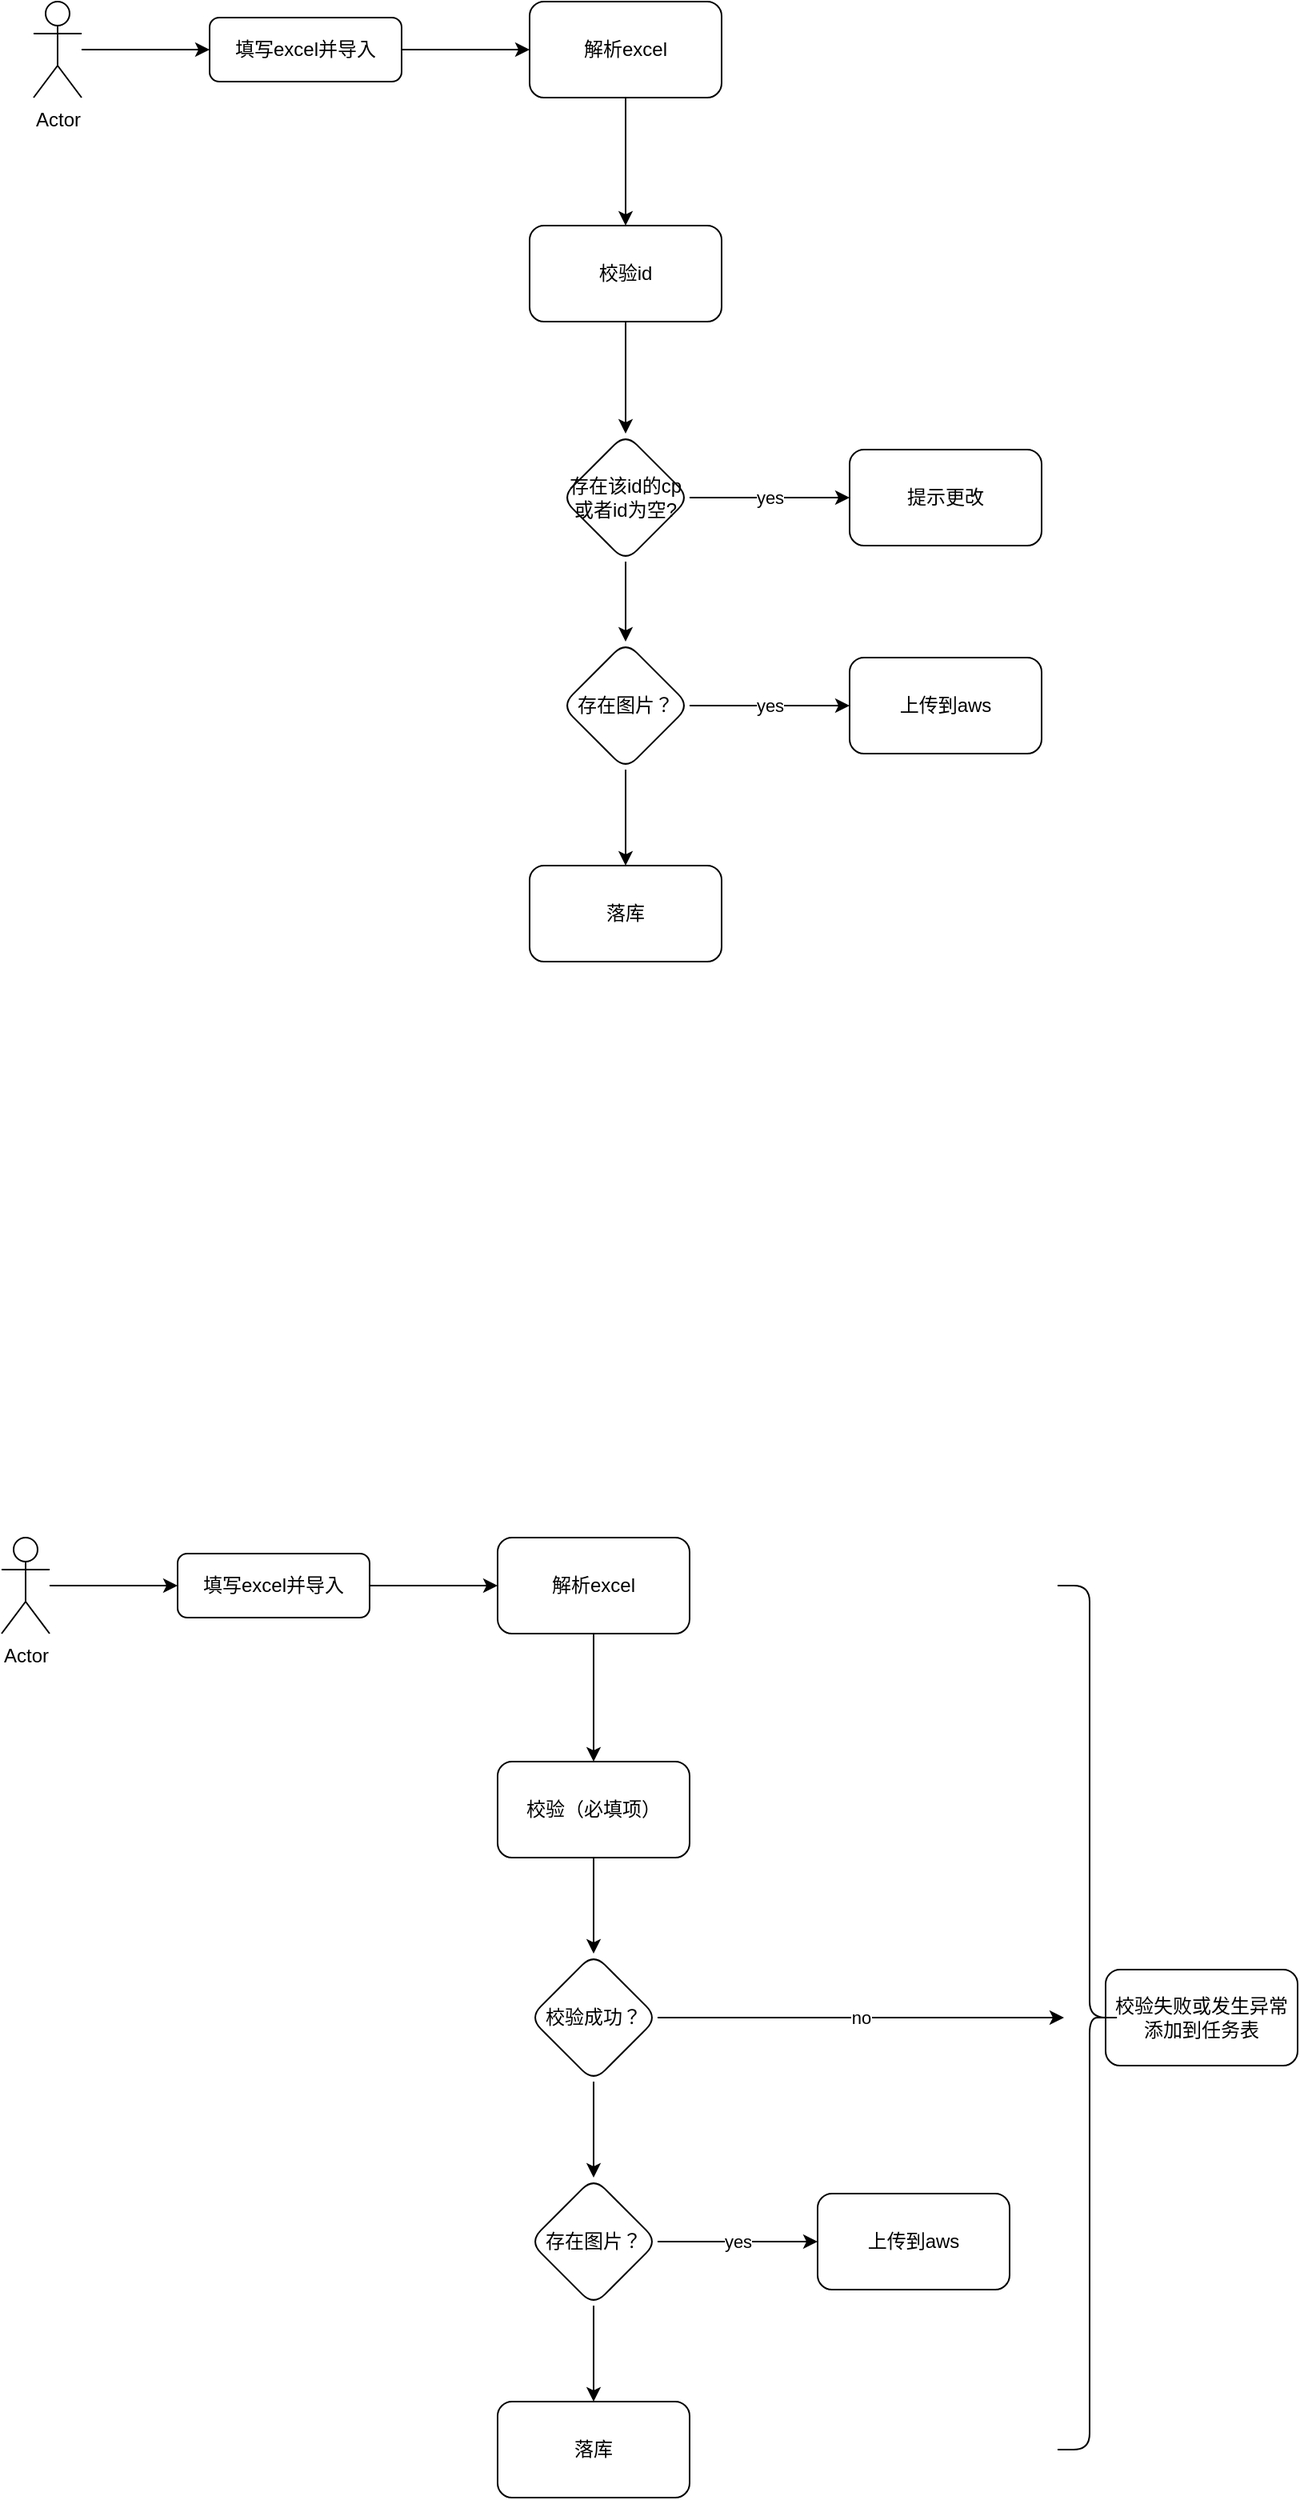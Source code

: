 <mxfile version="20.2.4" type="github">
  <diagram id="C5RBs43oDa-KdzZeNtuy" name="Page-1">
    <mxGraphModel dx="1422" dy="762" grid="1" gridSize="10" guides="1" tooltips="1" connect="1" arrows="1" fold="1" page="1" pageScale="1" pageWidth="827" pageHeight="1169" math="0" shadow="0">
      <root>
        <mxCell id="WIyWlLk6GJQsqaUBKTNV-0" />
        <mxCell id="WIyWlLk6GJQsqaUBKTNV-1" parent="WIyWlLk6GJQsqaUBKTNV-0" />
        <mxCell id="h4UxrR37htb3M9ETU_Qf-5" value="" style="edgeStyle=orthogonalEdgeStyle;rounded=0;orthogonalLoop=1;jettySize=auto;html=1;" parent="WIyWlLk6GJQsqaUBKTNV-1" source="h4UxrR37htb3M9ETU_Qf-0" target="h4UxrR37htb3M9ETU_Qf-4" edge="1">
          <mxGeometry relative="1" as="geometry" />
        </mxCell>
        <mxCell id="h4UxrR37htb3M9ETU_Qf-0" value="Actor" style="shape=umlActor;verticalLabelPosition=bottom;verticalAlign=top;html=1;outlineConnect=0;" parent="WIyWlLk6GJQsqaUBKTNV-1" vertex="1">
          <mxGeometry x="110" y="610" width="30" height="60" as="geometry" />
        </mxCell>
        <mxCell id="h4UxrR37htb3M9ETU_Qf-7" value="" style="edgeStyle=orthogonalEdgeStyle;rounded=0;orthogonalLoop=1;jettySize=auto;html=1;" parent="WIyWlLk6GJQsqaUBKTNV-1" source="h4UxrR37htb3M9ETU_Qf-4" target="h4UxrR37htb3M9ETU_Qf-6" edge="1">
          <mxGeometry relative="1" as="geometry" />
        </mxCell>
        <mxCell id="h4UxrR37htb3M9ETU_Qf-4" value="填写excel并导入" style="rounded=1;whiteSpace=wrap;html=1;fontSize=12;glass=0;strokeWidth=1;shadow=0;" parent="WIyWlLk6GJQsqaUBKTNV-1" vertex="1">
          <mxGeometry x="220" y="620" width="120" height="40" as="geometry" />
        </mxCell>
        <mxCell id="h4UxrR37htb3M9ETU_Qf-9" value="" style="edgeStyle=orthogonalEdgeStyle;rounded=0;orthogonalLoop=1;jettySize=auto;html=1;" parent="WIyWlLk6GJQsqaUBKTNV-1" source="h4UxrR37htb3M9ETU_Qf-6" target="h4UxrR37htb3M9ETU_Qf-8" edge="1">
          <mxGeometry relative="1" as="geometry" />
        </mxCell>
        <mxCell id="h4UxrR37htb3M9ETU_Qf-6" value="解析excel" style="whiteSpace=wrap;html=1;rounded=1;glass=0;strokeWidth=1;shadow=0;" parent="WIyWlLk6GJQsqaUBKTNV-1" vertex="1">
          <mxGeometry x="420" y="610" width="120" height="60" as="geometry" />
        </mxCell>
        <mxCell id="h4UxrR37htb3M9ETU_Qf-11" value="" style="edgeStyle=orthogonalEdgeStyle;rounded=0;orthogonalLoop=1;jettySize=auto;html=1;" parent="WIyWlLk6GJQsqaUBKTNV-1" source="h4UxrR37htb3M9ETU_Qf-8" target="h4UxrR37htb3M9ETU_Qf-10" edge="1">
          <mxGeometry relative="1" as="geometry" />
        </mxCell>
        <mxCell id="h4UxrR37htb3M9ETU_Qf-8" value="校验id" style="whiteSpace=wrap;html=1;rounded=1;glass=0;strokeWidth=1;shadow=0;" parent="WIyWlLk6GJQsqaUBKTNV-1" vertex="1">
          <mxGeometry x="420" y="750" width="120" height="60" as="geometry" />
        </mxCell>
        <mxCell id="h4UxrR37htb3M9ETU_Qf-18" value="yes" style="edgeStyle=orthogonalEdgeStyle;rounded=0;orthogonalLoop=1;jettySize=auto;html=1;" parent="WIyWlLk6GJQsqaUBKTNV-1" source="h4UxrR37htb3M9ETU_Qf-10" target="h4UxrR37htb3M9ETU_Qf-17" edge="1">
          <mxGeometry relative="1" as="geometry" />
        </mxCell>
        <mxCell id="h4UxrR37htb3M9ETU_Qf-22" value="" style="edgeStyle=orthogonalEdgeStyle;rounded=0;orthogonalLoop=1;jettySize=auto;html=1;entryX=0.5;entryY=0;entryDx=0;entryDy=0;" parent="WIyWlLk6GJQsqaUBKTNV-1" source="h4UxrR37htb3M9ETU_Qf-10" target="h4UxrR37htb3M9ETU_Qf-23" edge="1">
          <mxGeometry relative="1" as="geometry">
            <mxPoint x="480" y="1050" as="targetPoint" />
          </mxGeometry>
        </mxCell>
        <mxCell id="h4UxrR37htb3M9ETU_Qf-10" value="存在该id的cp或者id为空?" style="rhombus;whiteSpace=wrap;html=1;rounded=1;glass=0;strokeWidth=1;shadow=0;" parent="WIyWlLk6GJQsqaUBKTNV-1" vertex="1">
          <mxGeometry x="440" y="880" width="80" height="80" as="geometry" />
        </mxCell>
        <mxCell id="h4UxrR37htb3M9ETU_Qf-17" value="提示更改" style="whiteSpace=wrap;html=1;rounded=1;glass=0;strokeWidth=1;shadow=0;" parent="WIyWlLk6GJQsqaUBKTNV-1" vertex="1">
          <mxGeometry x="620" y="890" width="120" height="60" as="geometry" />
        </mxCell>
        <mxCell id="h4UxrR37htb3M9ETU_Qf-26" value="yes" style="edgeStyle=orthogonalEdgeStyle;rounded=0;orthogonalLoop=1;jettySize=auto;html=1;" parent="WIyWlLk6GJQsqaUBKTNV-1" source="h4UxrR37htb3M9ETU_Qf-23" target="h4UxrR37htb3M9ETU_Qf-25" edge="1">
          <mxGeometry relative="1" as="geometry" />
        </mxCell>
        <mxCell id="h4UxrR37htb3M9ETU_Qf-28" value="" style="edgeStyle=orthogonalEdgeStyle;rounded=0;orthogonalLoop=1;jettySize=auto;html=1;" parent="WIyWlLk6GJQsqaUBKTNV-1" source="h4UxrR37htb3M9ETU_Qf-23" target="h4UxrR37htb3M9ETU_Qf-27" edge="1">
          <mxGeometry relative="1" as="geometry" />
        </mxCell>
        <mxCell id="h4UxrR37htb3M9ETU_Qf-23" value="存在图片？" style="rhombus;whiteSpace=wrap;html=1;rounded=1;glass=0;strokeWidth=1;shadow=0;" parent="WIyWlLk6GJQsqaUBKTNV-1" vertex="1">
          <mxGeometry x="440" y="1010" width="80" height="80" as="geometry" />
        </mxCell>
        <mxCell id="h4UxrR37htb3M9ETU_Qf-25" value="上传到aws" style="whiteSpace=wrap;html=1;rounded=1;glass=0;strokeWidth=1;shadow=0;" parent="WIyWlLk6GJQsqaUBKTNV-1" vertex="1">
          <mxGeometry x="620" y="1020" width="120" height="60" as="geometry" />
        </mxCell>
        <mxCell id="h4UxrR37htb3M9ETU_Qf-27" value="落库" style="whiteSpace=wrap;html=1;rounded=1;glass=0;strokeWidth=1;shadow=0;" parent="WIyWlLk6GJQsqaUBKTNV-1" vertex="1">
          <mxGeometry x="420" y="1150" width="120" height="60" as="geometry" />
        </mxCell>
        <mxCell id="h4UxrR37htb3M9ETU_Qf-29" value="" style="edgeStyle=orthogonalEdgeStyle;rounded=0;orthogonalLoop=1;jettySize=auto;html=1;" parent="WIyWlLk6GJQsqaUBKTNV-1" source="h4UxrR37htb3M9ETU_Qf-30" target="h4UxrR37htb3M9ETU_Qf-32" edge="1">
          <mxGeometry relative="1" as="geometry" />
        </mxCell>
        <mxCell id="h4UxrR37htb3M9ETU_Qf-30" value="Actor" style="shape=umlActor;verticalLabelPosition=bottom;verticalAlign=top;html=1;outlineConnect=0;" parent="WIyWlLk6GJQsqaUBKTNV-1" vertex="1">
          <mxGeometry x="90" y="1570" width="30" height="60" as="geometry" />
        </mxCell>
        <mxCell id="3GQkDvBID7Qdin2GbwTg-0" value="" style="edgeStyle=orthogonalEdgeStyle;rounded=0;orthogonalLoop=1;jettySize=auto;html=1;" edge="1" parent="WIyWlLk6GJQsqaUBKTNV-1" source="h4UxrR37htb3M9ETU_Qf-32" target="h4UxrR37htb3M9ETU_Qf-47">
          <mxGeometry relative="1" as="geometry" />
        </mxCell>
        <mxCell id="h4UxrR37htb3M9ETU_Qf-32" value="填写excel并导入" style="rounded=1;whiteSpace=wrap;html=1;fontSize=12;glass=0;strokeWidth=1;shadow=0;" parent="WIyWlLk6GJQsqaUBKTNV-1" vertex="1">
          <mxGeometry x="200" y="1580" width="120" height="40" as="geometry" />
        </mxCell>
        <mxCell id="h4UxrR37htb3M9ETU_Qf-35" value="" style="edgeStyle=orthogonalEdgeStyle;rounded=0;orthogonalLoop=1;jettySize=auto;html=1;" parent="WIyWlLk6GJQsqaUBKTNV-1" source="h4UxrR37htb3M9ETU_Qf-36" target="h4UxrR37htb3M9ETU_Qf-39" edge="1">
          <mxGeometry relative="1" as="geometry" />
        </mxCell>
        <mxCell id="h4UxrR37htb3M9ETU_Qf-36" value="校验（必填项）" style="whiteSpace=wrap;html=1;rounded=1;glass=0;strokeWidth=1;shadow=0;" parent="WIyWlLk6GJQsqaUBKTNV-1" vertex="1">
          <mxGeometry x="400" y="1710" width="120" height="60" as="geometry" />
        </mxCell>
        <mxCell id="h4UxrR37htb3M9ETU_Qf-38" value="" style="edgeStyle=orthogonalEdgeStyle;rounded=0;orthogonalLoop=1;jettySize=auto;html=1;entryX=0.5;entryY=0;entryDx=0;entryDy=0;" parent="WIyWlLk6GJQsqaUBKTNV-1" source="h4UxrR37htb3M9ETU_Qf-39" target="h4UxrR37htb3M9ETU_Qf-43" edge="1">
          <mxGeometry relative="1" as="geometry">
            <mxPoint x="460" y="2010" as="targetPoint" />
          </mxGeometry>
        </mxCell>
        <mxCell id="3GQkDvBID7Qdin2GbwTg-9" value="no" style="edgeStyle=orthogonalEdgeStyle;rounded=0;orthogonalLoop=1;jettySize=auto;html=1;entryX=0.9;entryY=0.5;entryDx=0;entryDy=0;entryPerimeter=0;" edge="1" parent="WIyWlLk6GJQsqaUBKTNV-1" source="h4UxrR37htb3M9ETU_Qf-39" target="3GQkDvBID7Qdin2GbwTg-7">
          <mxGeometry relative="1" as="geometry">
            <mxPoint x="580" y="1870" as="targetPoint" />
          </mxGeometry>
        </mxCell>
        <mxCell id="h4UxrR37htb3M9ETU_Qf-39" value="校验成功？" style="rhombus;whiteSpace=wrap;html=1;rounded=1;glass=0;strokeWidth=1;shadow=0;" parent="WIyWlLk6GJQsqaUBKTNV-1" vertex="1">
          <mxGeometry x="420" y="1830" width="80" height="80" as="geometry" />
        </mxCell>
        <mxCell id="h4UxrR37htb3M9ETU_Qf-40" value="校验失败或发生异常添加到任务表" style="whiteSpace=wrap;html=1;rounded=1;glass=0;strokeWidth=1;shadow=0;" parent="WIyWlLk6GJQsqaUBKTNV-1" vertex="1">
          <mxGeometry x="780" y="1840" width="120" height="60" as="geometry" />
        </mxCell>
        <mxCell id="h4UxrR37htb3M9ETU_Qf-41" value="yes" style="edgeStyle=orthogonalEdgeStyle;rounded=0;orthogonalLoop=1;jettySize=auto;html=1;" parent="WIyWlLk6GJQsqaUBKTNV-1" source="h4UxrR37htb3M9ETU_Qf-43" target="h4UxrR37htb3M9ETU_Qf-44" edge="1">
          <mxGeometry relative="1" as="geometry" />
        </mxCell>
        <mxCell id="h4UxrR37htb3M9ETU_Qf-42" value="" style="edgeStyle=orthogonalEdgeStyle;rounded=0;orthogonalLoop=1;jettySize=auto;html=1;" parent="WIyWlLk6GJQsqaUBKTNV-1" source="h4UxrR37htb3M9ETU_Qf-43" target="h4UxrR37htb3M9ETU_Qf-45" edge="1">
          <mxGeometry relative="1" as="geometry" />
        </mxCell>
        <mxCell id="h4UxrR37htb3M9ETU_Qf-43" value="存在图片？" style="rhombus;whiteSpace=wrap;html=1;rounded=1;glass=0;strokeWidth=1;shadow=0;" parent="WIyWlLk6GJQsqaUBKTNV-1" vertex="1">
          <mxGeometry x="420" y="1970" width="80" height="80" as="geometry" />
        </mxCell>
        <mxCell id="h4UxrR37htb3M9ETU_Qf-44" value="上传到aws" style="whiteSpace=wrap;html=1;rounded=1;glass=0;strokeWidth=1;shadow=0;" parent="WIyWlLk6GJQsqaUBKTNV-1" vertex="1">
          <mxGeometry x="600" y="1980" width="120" height="60" as="geometry" />
        </mxCell>
        <mxCell id="h4UxrR37htb3M9ETU_Qf-45" value="落库" style="whiteSpace=wrap;html=1;rounded=1;glass=0;strokeWidth=1;shadow=0;" parent="WIyWlLk6GJQsqaUBKTNV-1" vertex="1">
          <mxGeometry x="400" y="2110" width="120" height="60" as="geometry" />
        </mxCell>
        <mxCell id="h4UxrR37htb3M9ETU_Qf-50" value="" style="edgeStyle=orthogonalEdgeStyle;rounded=0;orthogonalLoop=1;jettySize=auto;html=1;" parent="WIyWlLk6GJQsqaUBKTNV-1" source="h4UxrR37htb3M9ETU_Qf-47" target="h4UxrR37htb3M9ETU_Qf-36" edge="1">
          <mxGeometry relative="1" as="geometry" />
        </mxCell>
        <mxCell id="h4UxrR37htb3M9ETU_Qf-47" value="解析excel" style="whiteSpace=wrap;html=1;rounded=1;glass=0;strokeWidth=1;shadow=0;" parent="WIyWlLk6GJQsqaUBKTNV-1" vertex="1">
          <mxGeometry x="400" y="1570" width="120" height="60" as="geometry" />
        </mxCell>
        <mxCell id="3GQkDvBID7Qdin2GbwTg-7" value="" style="shape=curlyBracket;whiteSpace=wrap;html=1;rounded=1;flipH=1;" vertex="1" parent="WIyWlLk6GJQsqaUBKTNV-1">
          <mxGeometry x="750" y="1600" width="40" height="540" as="geometry" />
        </mxCell>
      </root>
    </mxGraphModel>
  </diagram>
</mxfile>
